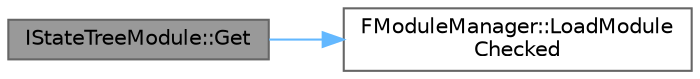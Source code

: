 digraph "IStateTreeModule::Get"
{
 // INTERACTIVE_SVG=YES
 // LATEX_PDF_SIZE
  bgcolor="transparent";
  edge [fontname=Helvetica,fontsize=10,labelfontname=Helvetica,labelfontsize=10];
  node [fontname=Helvetica,fontsize=10,shape=box,height=0.2,width=0.4];
  rankdir="LR";
  Node1 [id="Node000001",label="IStateTreeModule::Get",height=0.2,width=0.4,color="gray40", fillcolor="grey60", style="filled", fontcolor="black",tooltip="Singleton-like access to this module's interface."];
  Node1 -> Node2 [id="edge1_Node000001_Node000002",color="steelblue1",style="solid",tooltip=" "];
  Node2 [id="Node000002",label="FModuleManager::LoadModule\lChecked",height=0.2,width=0.4,color="grey40", fillcolor="white", style="filled",URL="$dd/dbe/classFModuleManager.html#a9af4fbbe86837ef50fcdf917fbfbe878",tooltip="Loads the specified module, checking to ensure it exists."];
}
